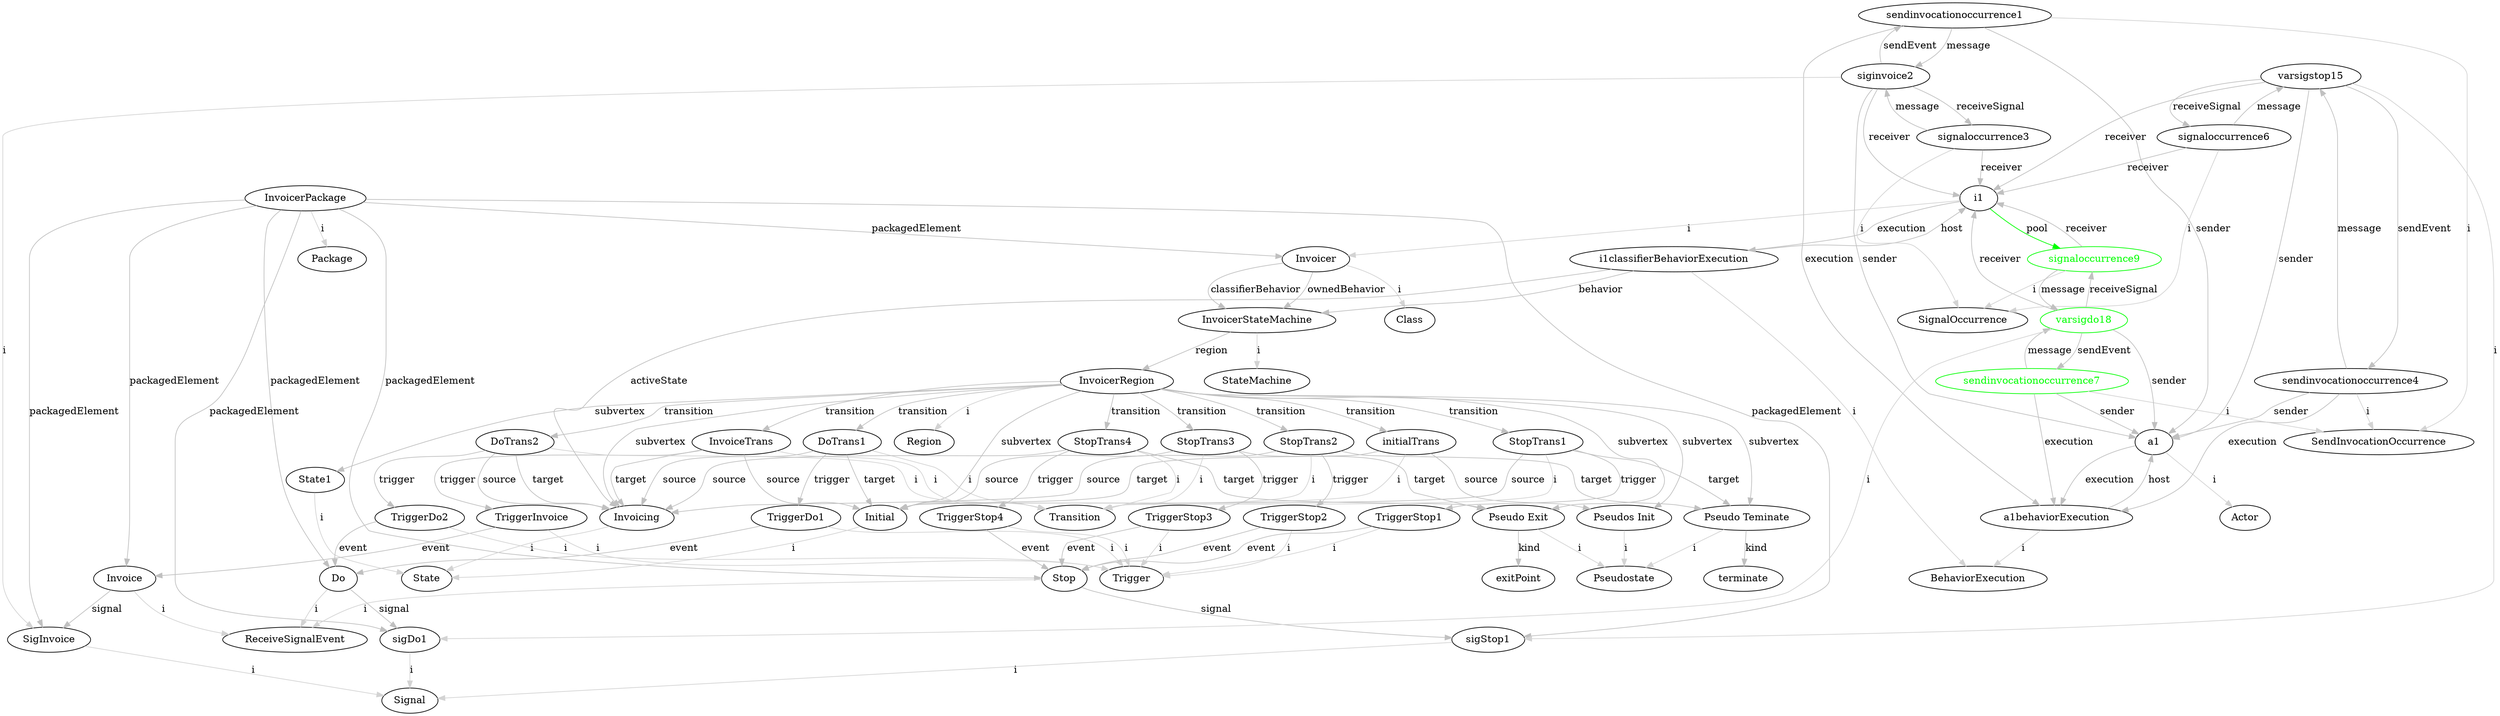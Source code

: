 digraph umlMetamodel {
	"InvoicerPackage" -> "Package" [label="i", color="lightgrey"]
	"InvoicerPackage" -> "Invoicer" [label="packagedElement", color="grey"]
	"Invoicer" -> "Class" [label="i", color="lightgrey"]
	"Invoicer" -> "InvoicerStateMachine" [label="classifierBehavior", color="grey"]
	"Invoicer" -> "InvoicerStateMachine" [label="ownedBehavior", color="grey"]
	"InvoicerStateMachine" -> "StateMachine" [label="i", color="lightgrey"]
	"InvoicerStateMachine" -> "InvoicerRegion" [label="region", color="grey"]
	"InvoicerRegion" -> "Region" [label="i", color="lightgrey"]
	"InvoicerRegion" -> "State1" [label="subvertex", color="grey"]
	"State1" -> "State" [label="i", color="lightgrey"]
	"InvoicerRegion" -> "Initial" [label="subvertex", color="grey"]
	"Initial" -> "State" [label="i", color="lightgrey"]
	"InvoicerRegion" -> "Pseudos Init" [label="subvertex", color="grey"]
	"Pseudos Init" -> "Pseudostate" [label="i", color="lightgrey"]
	"InvoicerRegion" -> "Invoicing" [label="subvertex", color="grey"]
	"Invoicing" -> "State" [label="i", color="lightgrey"]
	"InvoicerRegion" -> "Pseudo Teminate" [label="subvertex", color="grey"]
	"Pseudo Teminate" -> "Pseudostate" [label="i", color="lightgrey"]
	"Pseudo Teminate" -> "terminate" [label="kind", color="grey"]
	"InvoicerRegion" -> "Pseudo Exit" [label="subvertex", color="grey"]
	"Pseudo Exit" -> "Pseudostate" [label="i", color="lightgrey"]
	"Pseudo Exit" -> "exitPoint" [label="kind", color="grey"]
	"InvoicerRegion" -> "initialTrans" [label="transition", color="grey"]
	"initialTrans" -> "Transition" [label="i", color="lightgrey"]
	"initialTrans" -> "Pseudos Init" [label="source", color="grey"]
	"initialTrans" -> "Initial" [label="target", color="grey"]
	"InvoicerRegion" -> "InvoiceTrans" [label="transition", color="grey"]
	"InvoiceTrans" -> "Transition" [label="i", color="lightgrey"]
	"InvoiceTrans" -> "Initial" [label="source", color="grey"]
	"InvoiceTrans" -> "Invoicing" [label="target", color="grey"]
	"TriggerInvoice" -> "Trigger" [label="i", color="lightgrey"]
	"InvoicerRegion" -> "DoTrans1" [label="transition", color="grey"]
	"DoTrans1" -> "Transition" [label="i", color="lightgrey"]
	"DoTrans1" -> "Invoicing" [label="source", color="grey"]
	"DoTrans1" -> "Initial" [label="target", color="grey"]
	"DoTrans1" -> "TriggerDo1" [label="trigger", color="grey"]
	"TriggerDo1" -> "Trigger" [label="i", color="lightgrey"]
	"TriggerDo1" -> "Do" [label="event", color="grey"]
	"InvoicerRegion" -> "StopTrans1" [label="transition", color="grey"]
	"StopTrans1" -> "Transition" [label="i", color="lightgrey"]
	"StopTrans1" -> "Initial" [label="source", color="grey"]
	"StopTrans1" -> "Pseudo Teminate" [label="target", color="grey"]
	"StopTrans1" -> "TriggerStop1" [label="trigger", color="grey"]
	"TriggerStop1" -> "Trigger" [label="i", color="lightgrey"]
	"TriggerStop1" -> "Stop" [label="event", color="grey"]
	"InvoicerRegion" -> "StopTrans2" [label="transition", color="grey"]
	"StopTrans2" -> "Transition" [label="i", color="lightgrey"]
	"StopTrans2" -> "Invoicing" [label="source", color="grey"]
	"StopTrans2" -> "Pseudo Teminate" [label="target", color="grey"]
	"StopTrans2" -> "TriggerStop2" [label="trigger", color="grey"]
	"TriggerStop2" -> "Trigger" [label="i", color="lightgrey"]
	"TriggerStop2" -> "Stop" [label="event", color="grey"]
	"InvoicerRegion" -> "DoTrans2" [label="transition", color="grey"]
	"DoTrans2" -> "Transition" [label="i", color="lightgrey"]
	"DoTrans2" -> "Invoicing" [label="source", color="grey"]
	"DoTrans2" -> "Invoicing" [label="target", color="grey"]
	"DoTrans2" -> "TriggerDo2" [label="trigger", color="grey"]
	"TriggerDo2" -> "Trigger" [label="i", color="lightgrey"]
	"TriggerDo2" -> "Do" [label="event", color="grey"]
	"InvoicerRegion" -> "StopTrans3" [label="transition", color="grey"]
	"StopTrans3" -> "Transition" [label="i", color="lightgrey"]
	"StopTrans3" -> "Initial" [label="source", color="grey"]
	"StopTrans3" -> "Pseudo Exit" [label="target", color="grey"]
	"StopTrans3" -> "TriggerStop3" [label="trigger", color="grey"]
	"TriggerStop3" -> "Trigger" [label="i", color="lightgrey"]
	"TriggerStop3" -> "Stop" [label="event", color="grey"]
	"InvoicerRegion" -> "StopTrans4" [label="transition", color="grey"]
	"StopTrans4" -> "Transition" [label="i", color="lightgrey"]
	"StopTrans4" -> "Invoicing" [label="source", color="grey"]
	"StopTrans4" -> "Pseudo Exit" [label="target", color="grey"]
	"StopTrans4" -> "TriggerStop4" [label="trigger", color="grey"]
	"TriggerStop4" -> "Trigger" [label="i", color="lightgrey"]
	"TriggerStop4" -> "Stop" [label="event", color="grey"]
	"InvoicerPackage" -> "Do" [label="packagedElement", color="grey"]
	"Do" -> "ReceiveSignalEvent" [label="i", color="lightgrey"]
	"Do" -> "sigDo1" [label="signal", color="grey"]
	"InvoicerPackage" -> "sigDo1" [label="packagedElement", color="grey"]
	"sigDo1" -> "Signal" [label="i", color="lightgrey"]
	"InvoicerPackage" -> "Stop" [label="packagedElement", color="grey"]
	"Stop" -> "ReceiveSignalEvent" [label="i", color="lightgrey"]
	"Stop" -> "sigStop1" [label="signal", color="grey"]
	"InvoicerPackage" -> "sigStop1" [label="packagedElement", color="grey"]
	"sigStop1" -> "Signal" [label="i", color="lightgrey"]
	"InvoicerPackage" -> "Invoice" [label="packagedElement", color="grey"]
	"Invoice" -> "ReceiveSignalEvent" [label="i", color="lightgrey"]
	"Invoice" -> "SigInvoice" [label="signal", color="grey"]
	"InvoicerPackage" -> "SigInvoice" [label="packagedElement", color="grey"]
	"SigInvoice" -> "Signal" [label="i", color="lightgrey"]
	"i1" -> "Invoicer" [label="i", color="lightgrey"]
	"i1classifierBehaviorExecution" -> "BehaviorExecution" [label="i", color="lightgrey"]
	"i1" -> "i1classifierBehaviorExecution" [label="execution", color="grey"]
	"i1classifierBehaviorExecution" -> "i1" [label="host", color="grey"]
	"i1classifierBehaviorExecution" -> "InvoicerStateMachine" [label="behavior", color="grey"]
	"a1" -> "Actor" [label="i", color="lightgrey"]
	"a1behaviorExecution" -> "BehaviorExecution" [label="i", color="lightgrey"]
	"a1" -> "a1behaviorExecution" [label="execution", color="grey"]
	"a1behaviorExecution" -> "a1" [label="host", color="grey"]
	"sendinvocationoccurrence1" -> "SendInvocationOccurrence" [label="i", color="lightgrey"]
	"sendinvocationoccurrence1" -> "siginvoice2" [label="message", color="grey"]
	"siginvoice2" -> "sendinvocationoccurrence1" [label="sendEvent", color="grey"]
	"siginvoice2" -> "signaloccurrence3" [label="receiveSignal", color="grey"]
	"signaloccurrence3" -> "siginvoice2" [label="message", color="grey"]
	"signaloccurrence3" -> "SignalOccurrence" [label="i", color="lightgrey"]
	"siginvoice2" -> "SigInvoice" [label="i", color="lightgrey"]
	"signaloccurrence3" -> "i1" [label="receiver", color="grey"]
	"siginvoice2" -> "a1" [label="sender", color="grey"]
	"sendinvocationoccurrence1" -> "a1" [label="sender", color="grey"]
	"siginvoice2" -> "i1" [label="receiver", color="grey"]
	"sendinvocationoccurrence1" -> "a1behaviorExecution" [label="execution", color="grey"]
	"TriggerInvoice" -> "Invoice" [label="event", color="grey"]
	"InvoiceTrans" -> "TriggerInvoice" [label="trigger", color="grey"]
	"i1classifierBehaviorExecution" -> "Invoicing" [label="activeState", color="grey"]
	"sendinvocationoccurrence4" -> "SendInvocationOccurrence" [label="i", color="lightgrey"]
	"sendinvocationoccurrence4" -> "varsigstop15" [label="message", color="grey"]
	"varsigstop15" -> "sendinvocationoccurrence4" [label="sendEvent", color="grey"]
	"varsigstop15" -> "signaloccurrence6" [label="receiveSignal", color="grey"]
	"signaloccurrence6" -> "varsigstop15" [label="message", color="grey"]
	"signaloccurrence6" -> "SignalOccurrence" [label="i", color="lightgrey"]
	"varsigstop15" -> "sigStop1" [label="i", color="lightgrey"]
	"signaloccurrence6" -> "i1" [label="receiver", color="grey"]
	"varsigstop15" -> "a1" [label="sender", color="grey"]
	"sendinvocationoccurrence4" -> "a1" [label="sender", color="grey"]
	"varsigstop15" -> "i1" [label="receiver", color="grey"]
	"sendinvocationoccurrence4" -> "a1behaviorExecution" [label="execution", color="grey"]
	"sendinvocationoccurrence7" -> "SendInvocationOccurrence" [label="i", color="lightgrey"]
	"sendinvocationoccurrence7" [color="green", fontcolor="green"]
	"sendinvocationoccurrence7" -> "varsigdo18" [label="message", color="grey"]
	"sendinvocationoccurrence7" [color="green", fontcolor="green"]
	"varsigdo18" [color="green", fontcolor="green"]
	"varsigdo18" -> "sendinvocationoccurrence7" [label="sendEvent", color="grey"]
	"varsigdo18" [color="green", fontcolor="green"]
	"sendinvocationoccurrence7" [color="green", fontcolor="green"]
	"varsigdo18" -> "signaloccurrence9" [label="receiveSignal", color="grey"]
	"varsigdo18" [color="green", fontcolor="green"]
	"signaloccurrence9" [color="green", fontcolor="green"]
	"signaloccurrence9" -> "varsigdo18" [label="message", color="grey"]
	"signaloccurrence9" [color="green", fontcolor="green"]
	"varsigdo18" [color="green", fontcolor="green"]
	"signaloccurrence9" -> "SignalOccurrence" [label="i", color="lightgrey"]
	"signaloccurrence9" [color="green", fontcolor="green"]
	"varsigdo18" -> "sigDo1" [label="i", color="lightgrey"]
	"varsigdo18" [color="green", fontcolor="green"]
	"signaloccurrence9" -> "i1" [label="receiver", color="grey"]
	"signaloccurrence9" [color="green", fontcolor="green"]
	"i1" -> "signaloccurrence9" [label="pool", color="green"]
	"signaloccurrence9" [color="green", fontcolor="green"]
	"varsigdo18" -> "a1" [label="sender", color="grey"]
	"varsigdo18" [color="green", fontcolor="green"]
	"sendinvocationoccurrence7" -> "a1" [label="sender", color="grey"]
	"sendinvocationoccurrence7" [color="green", fontcolor="green"]
	"varsigdo18" -> "i1" [label="receiver", color="grey"]
	"varsigdo18" [color="green", fontcolor="green"]
	"sendinvocationoccurrence7" -> "a1behaviorExecution" [label="execution", color="grey"]
	"sendinvocationoccurrence7" [color="green", fontcolor="green"]
}
